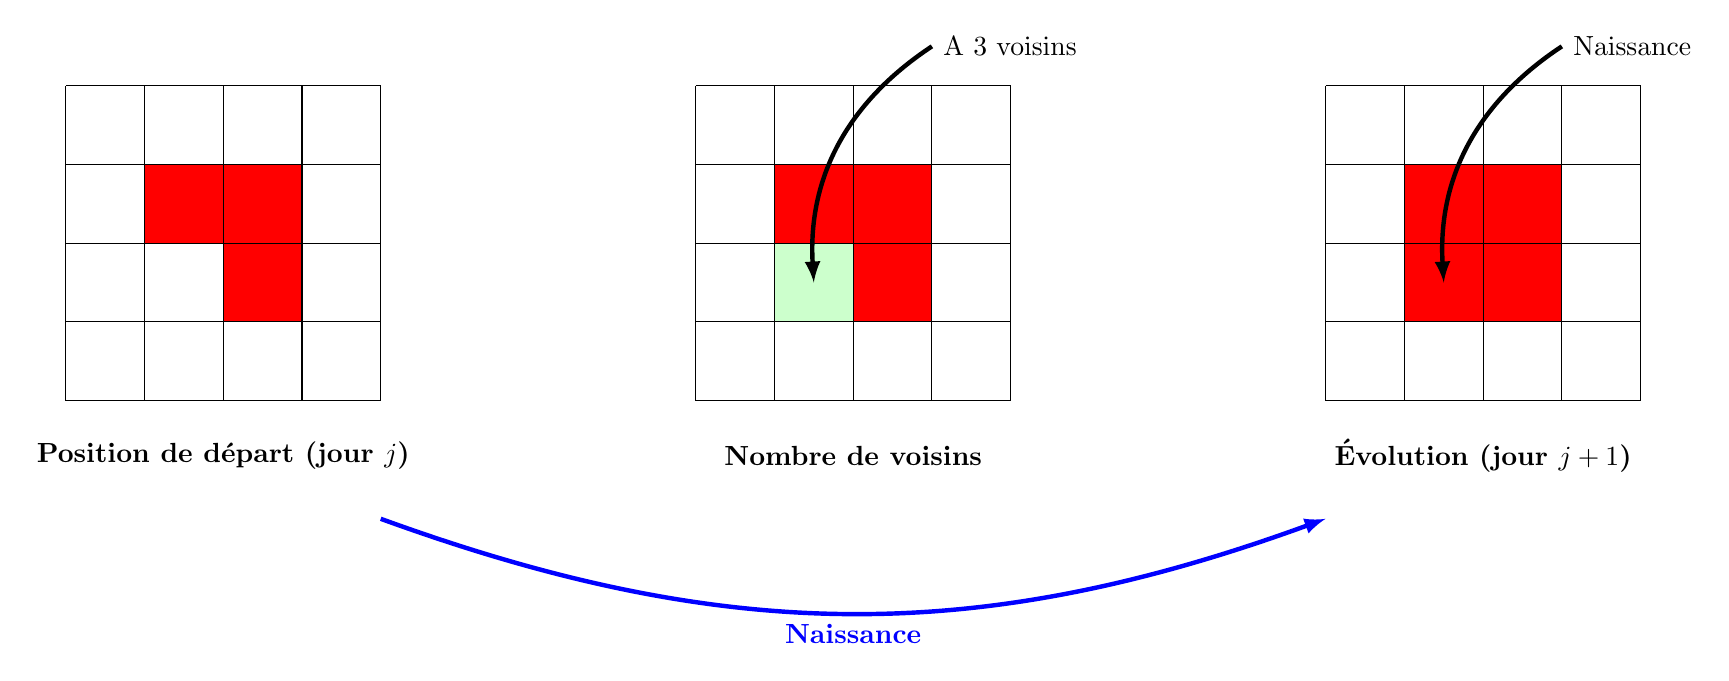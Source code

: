 \begin{tikzpicture}



% Jeu de la vie - Naissance
\fill[red] (2,1) rectangle ++(1,1);
\fill[red] (2,2) rectangle ++(1,1);
\fill[red] (1,2) rectangle ++(1,1);

\draw (0,0) grid ++(4,4);

\node at (2,-0.7) {\bf Position de d\'epart (jour $j$)};


% Jeu de la vie - Voisin
\begin{scope}[xshift=8cm]
\fill[red] (2,1) rectangle ++(1,1);
\fill[red] (2,2) rectangle ++(1,1);
\fill[red] (1,2) rectangle ++(1,1);

\fill[green!20] (1,1) rectangle ++(1,1);

\draw (0,0) grid ++(4,4);

\draw[<-,>=latex,ultra thick]   (1.5,1.5)  to[bend left] (3,4.5) node[right] {A $3$ voisins};


\node at (2,-0.7) {\bf Nombre de voisins};
\end{scope}

% Jeu de la vie - Evolution
\begin{scope}[xshift=16cm]
\fill[red] (2,1) rectangle ++(1,1);
\fill[red] (2,2) rectangle ++(1,1);
\fill[red] (1,2) rectangle ++(1,1);

\fill[red] (1,1) rectangle ++(1,1);

\draw (0,0) grid ++(4,4);

\draw[<-,>=latex,ultra thick]   (1.5,1.5)  to[bend left] (3,4.5) node[right] {Naissance};


\node at (2,-0.7) {\bf \'Evolution (jour $j+1$)};
\end{scope}

\draw[->,>=latex,ultra thick, blue]   (4,-1.5)  to[bend right=20] node[midway, below] {\bf Naissance} (16,-1.5) ;

\end{tikzpicture}